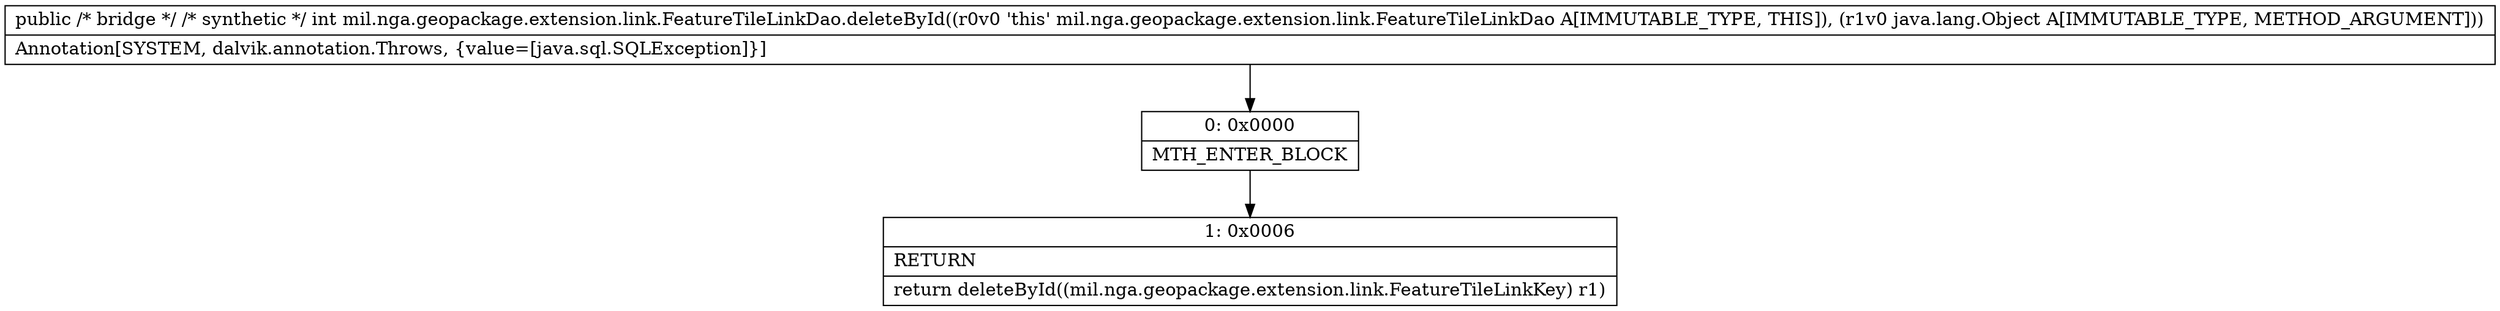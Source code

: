 digraph "CFG formil.nga.geopackage.extension.link.FeatureTileLinkDao.deleteById(Ljava\/lang\/Object;)I" {
Node_0 [shape=record,label="{0\:\ 0x0000|MTH_ENTER_BLOCK\l}"];
Node_1 [shape=record,label="{1\:\ 0x0006|RETURN\l|return deleteById((mil.nga.geopackage.extension.link.FeatureTileLinkKey) r1)\l}"];
MethodNode[shape=record,label="{public \/* bridge *\/ \/* synthetic *\/ int mil.nga.geopackage.extension.link.FeatureTileLinkDao.deleteById((r0v0 'this' mil.nga.geopackage.extension.link.FeatureTileLinkDao A[IMMUTABLE_TYPE, THIS]), (r1v0 java.lang.Object A[IMMUTABLE_TYPE, METHOD_ARGUMENT]))  | Annotation[SYSTEM, dalvik.annotation.Throws, \{value=[java.sql.SQLException]\}]\l}"];
MethodNode -> Node_0;
Node_0 -> Node_1;
}

